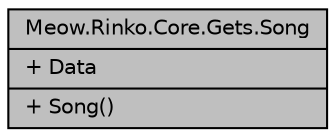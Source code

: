 digraph "Meow.Rinko.Core.Gets.Song"
{
 // LATEX_PDF_SIZE
  edge [fontname="Helvetica",fontsize="10",labelfontname="Helvetica",labelfontsize="10"];
  node [fontname="Helvetica",fontsize="10",shape=record];
  Node1 [label="{Meow.Rinko.Core.Gets.Song\n|+ Data\l|+ Song()\l}",height=0.2,width=0.4,color="black", fillcolor="grey75", style="filled", fontcolor="black",tooltip="乐曲"];
}
